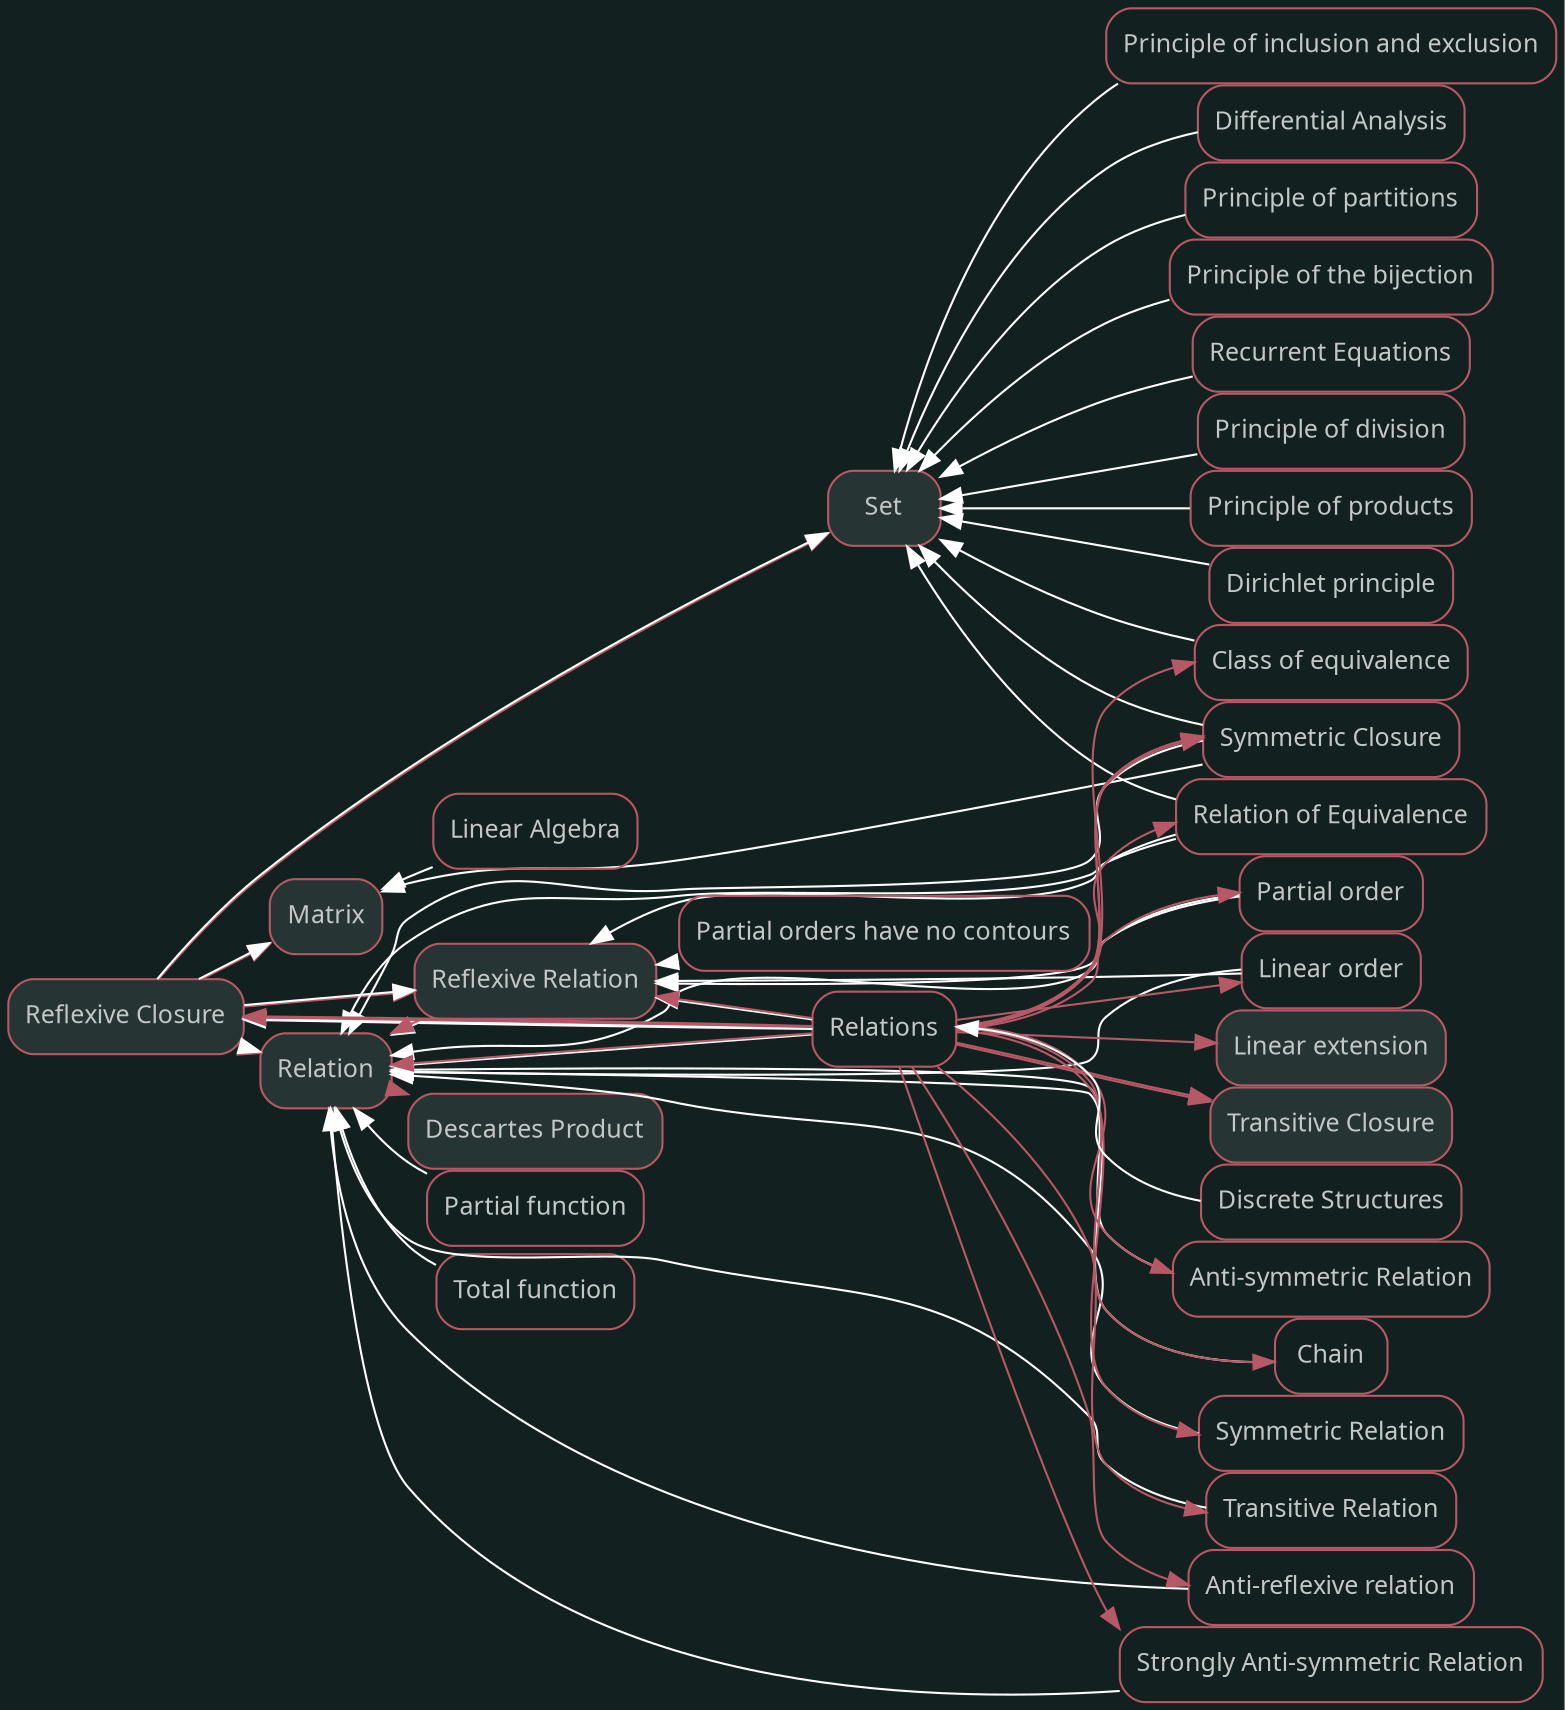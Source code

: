 digraph "Reflexive Closure" {graph [nodesep=0,ranksep=0,rankdir="LR",bgcolor="#132020"];node [shape="rectangle",style="rounded,filled",fontname="sans",fontsize="12px",labelfontname="sans",color="#b75867",fillcolor="#273434",fontcolor="#c4c7c7"];"Reflexive Closure" [label="Reflexive Closure",tooltip="Reflexive Closure",URL="/Knowledge/Reflexive Closure.html",target="_parent"];"Matrix" [label="Matrix",tooltip="Matrix",URL="/Knowledge/Matrix.html",target="_parent"];"Relation" [label="Relation",tooltip="Relation",URL="/Knowledge/Relation.html",target="_parent"];"Set" [label="Set",tooltip="Set",URL="/Knowledge/Set.html",target="_parent"];"Reflexive Relation" [label="Reflexive Relation",tooltip="Reflexive Relation",URL="/Knowledge/Reflexive Relation.html",target="_parent"];subgraph "Forward Reflexive Closure" {edge [color="#b75867"];"Reflexive Closure" -> "Matrix";"Reflexive Closure" -> "Relation";"Reflexive Closure" -> "Set";"Reflexive Closure" -> "Reflexive Relation";}
node [shape="rectangle",style="rounded",fontname="sans",fontsize="12px",labelfontname="sans",color="#b75867",fillcolor="#FFFFFF",fontcolor="#c4c7c7"];"Relations" [label="Relations",tooltip="Relations",URL="/Knowledge/Relations.html",target="_parent"];subgraph "Backward Reflexive Closure" {edge [dir="back",color="#FFFFFF"];"Reflexive Closure" -> "Relations";"Reflexive Closure" -> "Relations";}node [shape="rectangle",style="rounded,filled",fontname="sans",fontsize="12px",labelfontname="sans",color="#b75867",fillcolor="#273434",fontcolor="#c4c7c7"];"Matrix" [label="Matrix",tooltip="Matrix",URL="/Knowledge/Matrix.html",target="_parent"];subgraph "Forward Matrix" {edge [color="#b75867"];}
node [shape="rectangle",style="rounded",fontname="sans",fontsize="12px",labelfontname="sans",color="#b75867",fillcolor="#FFFFFF",fontcolor="#c4c7c7"];"Reflexive Closure" [label="Reflexive Closure",tooltip="Reflexive Closure",URL="/Knowledge/Reflexive Closure.html",target="_parent"];"Symmetric Closure" [label="Symmetric Closure",tooltip="Symmetric Closure",URL="/Knowledge/Symmetric Closure.html",target="_parent"];"Linear Algebra" [label="Linear Algebra",tooltip="Linear Algebra",URL="/Knowledge/Linear Algebra.html",target="_parent"];subgraph "Backward Matrix" {edge [dir="back",color="#FFFFFF"];"Matrix" -> "Reflexive Closure";"Matrix" -> "Symmetric Closure";"Matrix" -> "Linear Algebra";}node [shape="rectangle",style="rounded,filled",fontname="sans",fontsize="12px",labelfontname="sans",color="#b75867",fillcolor="#273434",fontcolor="#c4c7c7"];"Relation" [label="Relation",tooltip="Relation",URL="/Knowledge/Relation.html",target="_parent"];"Descartes Product" [label="Descartes Product",tooltip="Descartes Product",URL="/Knowledge/Descartes Product.html",target="_parent"];subgraph "Forward Relation" {edge [color="#b75867"];"Relation" -> "Descartes Product";}
node [shape="rectangle",style="rounded",fontname="sans",fontsize="12px",labelfontname="sans",color="#b75867",fillcolor="#FFFFFF",fontcolor="#c4c7c7"];"Anti-symmetric Relation" [label="Anti-symmetric Relation",tooltip="Anti-symmetric Relation",URL="/Knowledge/Anti-symmetric Relation.html",target="_parent"];"Chain" [label="Chain",tooltip="Chain",URL="/Knowledge/Chain.html",target="_parent"];"Reflexive Closure" [label="Reflexive Closure",tooltip="Reflexive Closure",URL="/Knowledge/Reflexive Closure.html",target="_parent"];"Symmetric Closure" [label="Symmetric Closure",tooltip="Symmetric Closure",URL="/Knowledge/Symmetric Closure.html",target="_parent"];"Relation of Equivalence" [label="Relation of Equivalence",tooltip="Relation of Equivalence",URL="/Knowledge/Relation of Equivalence.html",target="_parent"];"Symmetric Relation" [label="Symmetric Relation",tooltip="Symmetric Relation",URL="/Knowledge/Symmetric Relation.html",target="_parent"];"Partial function" [label="Partial function",tooltip="Partial function",URL="/Knowledge/Partial function.html",target="_parent"];"Relations" [label="Relations",tooltip="Relations",URL="/Knowledge/Relations.html",target="_parent"];"Linear order" [label="Linear order",tooltip="Linear order",URL="/Knowledge/Linear order.html",target="_parent"];"Total function" [label="Total function",tooltip="Total function",URL="/Knowledge/Total function.html",target="_parent"];"Transitive Relation" [label="Transitive Relation",tooltip="Transitive Relation",URL="/Knowledge/Transitive Relation.html",target="_parent"];"Reflexive Relation" [label="Reflexive Relation",tooltip="Reflexive Relation",URL="/Knowledge/Reflexive Relation.html",target="_parent"];"Anti-reflexive relation" [label="Anti-reflexive relation",tooltip="Anti-reflexive relation",URL="/Knowledge/Anti-reflexive relation.html",target="_parent"];"Strongly Anti-symmetric Relation" [label="Strongly Anti-symmetric Relation",tooltip="Strongly Anti-symmetric Relation",URL="/Knowledge/Strongly Anti-symmetric Relation.html",target="_parent"];"Partial order" [label="Partial order",tooltip="Partial order",URL="/Knowledge/Partial order.html",target="_parent"];subgraph "Backward Relation" {edge [dir="back",color="#FFFFFF"];"Relation" -> "Anti-symmetric Relation";"Relation" -> "Chain";"Relation" -> "Reflexive Closure";"Relation" -> "Symmetric Closure";"Relation" -> "Relation of Equivalence";"Relation" -> "Symmetric Relation";"Relation" -> "Partial function";"Relation" -> "Relations";"Relation" -> "Linear order";"Relation" -> "Total function";"Relation" -> "Transitive Relation";"Relation" -> "Reflexive Relation";"Relation" -> "Anti-reflexive relation";"Relation" -> "Strongly Anti-symmetric Relation";"Relation" -> "Partial order";}node [shape="rectangle",style="rounded,filled",fontname="sans",fontsize="12px",labelfontname="sans",color="#b75867",fillcolor="#273434",fontcolor="#c4c7c7"];"Set" [label="Set",tooltip="Set",URL="/Knowledge/Set.html",target="_parent"];subgraph "Forward Set" {edge [color="#b75867"];}
node [shape="rectangle",style="rounded",fontname="sans",fontsize="12px",labelfontname="sans",color="#b75867",fillcolor="#FFFFFF",fontcolor="#c4c7c7"];"Recurrent Equations" [label="Recurrent Equations",tooltip="Recurrent Equations",URL="/Knowledge/Recurrent Equations.html",target="_parent"];"Reflexive Closure" [label="Reflexive Closure",tooltip="Reflexive Closure",URL="/Knowledge/Reflexive Closure.html",target="_parent"];"Symmetric Closure" [label="Symmetric Closure",tooltip="Symmetric Closure",URL="/Knowledge/Symmetric Closure.html",target="_parent"];"Class of equivalence" [label="Class of equivalence",tooltip="Class of equivalence",URL="/Knowledge/Class of equivalence.html",target="_parent"];"Relation of Equivalence" [label="Relation of Equivalence",tooltip="Relation of Equivalence",URL="/Knowledge/Relation of Equivalence.html",target="_parent"];"Principle of division" [label="Principle of division",tooltip="Principle of division",URL="/Knowledge/Principle of division.html",target="_parent"];"Principle of products" [label="Principle of products",tooltip="Principle of products",URL="/Knowledge/Principle of products.html",target="_parent"];"Dirichlet principle" [label="Dirichlet principle",tooltip="Dirichlet principle",URL="/Knowledge/Dirichlet principle.html",target="_parent"];"Principle of inclusion and exclusion" [label="Principle of inclusion and exclusion",tooltip="Principle of inclusion and exclusion",URL="/Knowledge/Principle of inclusion and exclusion.html",target="_parent"];"Differential Analysis" [label="Differential Analysis",tooltip="Differential Analysis",URL="/Knowledge/Differential Analysis.html",target="_parent"];"Principle of partitions" [label="Principle of partitions",tooltip="Principle of partitions",URL="/Knowledge/Principle of partitions.html",target="_parent"];"Principle of the bijection" [label="Principle of the bijection",tooltip="Principle of the bijection",URL="/Knowledge/Principle of the bijection.html",target="_parent"];subgraph "Backward Set" {edge [dir="back",color="#FFFFFF"];"Set" -> "Recurrent Equations";"Set" -> "Reflexive Closure";"Set" -> "Symmetric Closure";"Set" -> "Class of equivalence";"Set" -> "Relation of Equivalence";"Set" -> "Principle of division";"Set" -> "Principle of products";"Set" -> "Dirichlet principle";"Set" -> "Principle of inclusion and exclusion";"Set" -> "Differential Analysis";"Set" -> "Principle of partitions";"Set" -> "Principle of the bijection";}node [shape="rectangle",style="rounded,filled",fontname="sans",fontsize="12px",labelfontname="sans",color="#b75867",fillcolor="#273434",fontcolor="#c4c7c7"];"Reflexive Relation" [label="Reflexive Relation",tooltip="Reflexive Relation",URL="/Knowledge/Reflexive Relation.html",target="_parent"];"Relation" [label="Relation",tooltip="Relation",URL="/Knowledge/Relation.html",target="_parent"];subgraph "Forward Reflexive Relation" {edge [color="#b75867"];"Reflexive Relation" -> "Relation";}
node [shape="rectangle",style="rounded",fontname="sans",fontsize="12px",labelfontname="sans",color="#b75867",fillcolor="#FFFFFF",fontcolor="#c4c7c7"];"Reflexive Closure" [label="Reflexive Closure",tooltip="Reflexive Closure",URL="/Knowledge/Reflexive Closure.html",target="_parent"];"Relation of Equivalence" [label="Relation of Equivalence",tooltip="Relation of Equivalence",URL="/Knowledge/Relation of Equivalence.html",target="_parent"];"Relations" [label="Relations",tooltip="Relations",URL="/Knowledge/Relations.html",target="_parent"];"Linear order" [label="Linear order",tooltip="Linear order",URL="/Knowledge/Linear order.html",target="_parent"];"Partial orders have no contours" [label="Partial orders have no contours",tooltip="Partial orders have no contours",URL="/Knowledge/Partial orders have no contours.html",target="_parent"];"Partial order" [label="Partial order",tooltip="Partial order",URL="/Knowledge/Partial order.html",target="_parent"];subgraph "Backward Reflexive Relation" {edge [dir="back",color="#FFFFFF"];"Reflexive Relation" -> "Reflexive Closure";"Reflexive Relation" -> "Relation of Equivalence";"Reflexive Relation" -> "Relations";"Reflexive Relation" -> "Linear order";"Reflexive Relation" -> "Partial orders have no contours";"Reflexive Relation" -> "Partial order";}node [shape="rectangle",style="rounded,filled",fontname="sans",fontsize="12px",labelfontname="sans",color="#b75867",fillcolor="#273434",fontcolor="#c4c7c7"];"Relations" [label="Relations",tooltip="Relations",URL="/Knowledge/Relations.html",target="_parent"];"Chain" [label="Chain",tooltip="Chain",URL="/Knowledge/Chain.html",target="_parent"];"Linear extension" [label="Linear extension",tooltip="Linear extension",URL="/Knowledge/Linear extension.html",target="_parent"];"Linear order" [label="Linear order",tooltip="Linear order",URL="/Knowledge/Linear order.html",target="_parent"];"Partial order" [label="Partial order",tooltip="Partial order",URL="/Knowledge/Partial order.html",target="_parent"];"Class of equivalence" [label="Class of equivalence",tooltip="Class of equivalence",URL="/Knowledge/Class of equivalence.html",target="_parent"];"Relation of Equivalence" [label="Relation of Equivalence",tooltip="Relation of Equivalence",URL="/Knowledge/Relation of Equivalence.html",target="_parent"];"Transitive Closure" [label="Transitive Closure",tooltip="Transitive Closure",URL="/Knowledge/Transitive Closure.html",target="_parent"];"Symmetric Closure" [label="Symmetric Closure",tooltip="Symmetric Closure",URL="/Knowledge/Symmetric Closure.html",target="_parent"];"Reflexive Closure" [label="Reflexive Closure",tooltip="Reflexive Closure",URL="/Knowledge/Reflexive Closure.html",target="_parent"];"Transitive Relation" [label="Transitive Relation",tooltip="Transitive Relation",URL="/Knowledge/Transitive Relation.html",target="_parent"];"Strongly Anti-symmetric Relation" [label="Strongly Anti-symmetric Relation",tooltip="Strongly Anti-symmetric Relation",URL="/Knowledge/Strongly Anti-symmetric Relation.html",target="_parent"];"Anti-symmetric Relation" [label="Anti-symmetric Relation",tooltip="Anti-symmetric Relation",URL="/Knowledge/Anti-symmetric Relation.html",target="_parent"];"Symmetric Relation" [label="Symmetric Relation",tooltip="Symmetric Relation",URL="/Knowledge/Symmetric Relation.html",target="_parent"];"Anti-reflexive relation" [label="Anti-reflexive relation",tooltip="Anti-reflexive relation",URL="/Knowledge/Anti-reflexive relation.html",target="_parent"];"Reflexive Relation" [label="Reflexive Relation",tooltip="Reflexive Relation",URL="/Knowledge/Reflexive Relation.html",target="_parent"];"Relation" [label="Relation",tooltip="Relation",URL="/Knowledge/Relation.html",target="_parent"];subgraph "Forward Relations" {edge [color="#b75867"];"Relations" -> "Chain";"Relations" -> "Linear extension";"Relations" -> "Linear order";"Relations" -> "Partial order";"Relations" -> "Class of equivalence";"Relations" -> "Relation of Equivalence";"Relations" -> "Transitive Closure";"Relations" -> "Symmetric Closure";"Relations" -> "Reflexive Closure";"Relations" -> "Symmetric Closure";"Relations" -> "Transitive Closure";"Relations" -> "Reflexive Closure";"Relations" -> "Transitive Relation";"Relations" -> "Strongly Anti-symmetric Relation";"Relations" -> "Anti-symmetric Relation";"Relations" -> "Symmetric Relation";"Relations" -> "Anti-reflexive relation";"Relations" -> "Reflexive Relation";"Relations" -> "Relation";}
node [shape="rectangle",style="rounded",fontname="sans",fontsize="12px",labelfontname="sans",color="#b75867",fillcolor="#FFFFFF",fontcolor="#c4c7c7"];"Discrete Structures" [label="Discrete Structures",tooltip="Discrete Structures",URL="/Knowledge/Discrete Structures.html",target="_parent"];subgraph "Backward Relations" {edge [dir="back",color="#FFFFFF"];"Relations" -> "Discrete Structures";}}